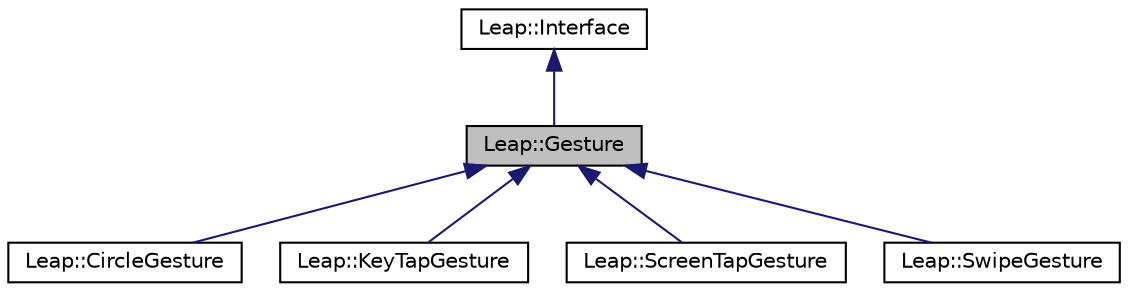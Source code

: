 digraph "Leap::Gesture"
{
  edge [fontname="Helvetica",fontsize="10",labelfontname="Helvetica",labelfontsize="10"];
  node [fontname="Helvetica",fontsize="10",shape=record];
  Node0 [label="Leap::Gesture",height=0.2,width=0.4,color="black", fillcolor="grey75", style="filled", fontcolor="black"];
  Node1 -> Node0 [dir="back",color="midnightblue",fontsize="10",style="solid",fontname="Helvetica"];
  Node1 [label="Leap::Interface",height=0.2,width=0.4,color="black", fillcolor="white", style="filled",URL="$class_leap_1_1_interface.html"];
  Node0 -> Node2 [dir="back",color="midnightblue",fontsize="10",style="solid",fontname="Helvetica"];
  Node2 [label="Leap::CircleGesture",height=0.2,width=0.4,color="black", fillcolor="white", style="filled",URL="$class_leap_1_1_circle_gesture.html"];
  Node0 -> Node3 [dir="back",color="midnightblue",fontsize="10",style="solid",fontname="Helvetica"];
  Node3 [label="Leap::KeyTapGesture",height=0.2,width=0.4,color="black", fillcolor="white", style="filled",URL="$class_leap_1_1_key_tap_gesture.html"];
  Node0 -> Node4 [dir="back",color="midnightblue",fontsize="10",style="solid",fontname="Helvetica"];
  Node4 [label="Leap::ScreenTapGesture",height=0.2,width=0.4,color="black", fillcolor="white", style="filled",URL="$class_leap_1_1_screen_tap_gesture.html"];
  Node0 -> Node5 [dir="back",color="midnightblue",fontsize="10",style="solid",fontname="Helvetica"];
  Node5 [label="Leap::SwipeGesture",height=0.2,width=0.4,color="black", fillcolor="white", style="filled",URL="$class_leap_1_1_swipe_gesture.html"];
}
